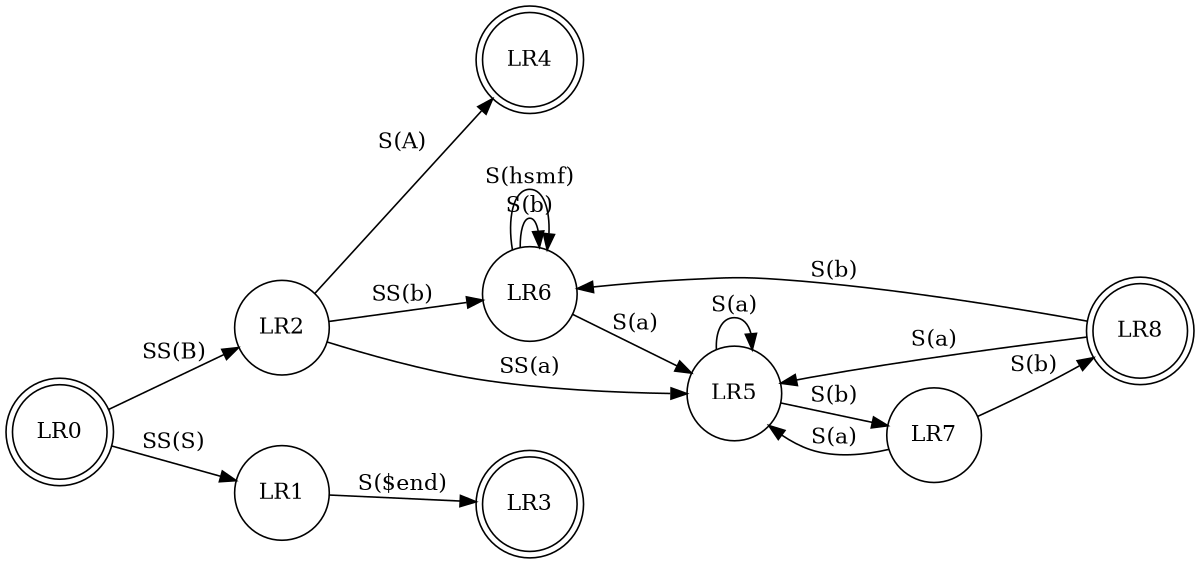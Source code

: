 digraph finitestatemachine {
	graph [rankdir=LR,
		size="8,5"
	];
	node [shape=circle];
	LR0	 [shape=doublecircle];
	LR0 -> LR2	 [label="SS(B)"];
	LR0 -> LR1	 [label="SS(S)"];
	LR3	 [shape=doublecircle];
	LR4	 [shape=doublecircle];
	LR8	 [shape=doublecircle];
	LR8 -> LR6	 [label="S(b)"];
	LR8 -> LR5	 [label="S(a)"];
	LR2 -> LR4	 [label="S(A)"];
	LR2 -> LR6	 [label="SS(b)"];
	LR2 -> LR5	 [label="SS(a)"];
	LR1 -> LR3	 [label="S($end)"];
	LR6 -> LR6	 [label="S(b)"];
	LR6 -> LR6	 [label="S(hsmf)"];
	LR6 -> LR5	 [label="S(a)"];
	LR5 -> LR5	 [label="S(a)"];
	LR5 -> LR7	 [label="S(b)"];
	LR7 -> LR8	 [label="S(b)"];
	LR7 -> LR5	 [label="S(a)"];
}
